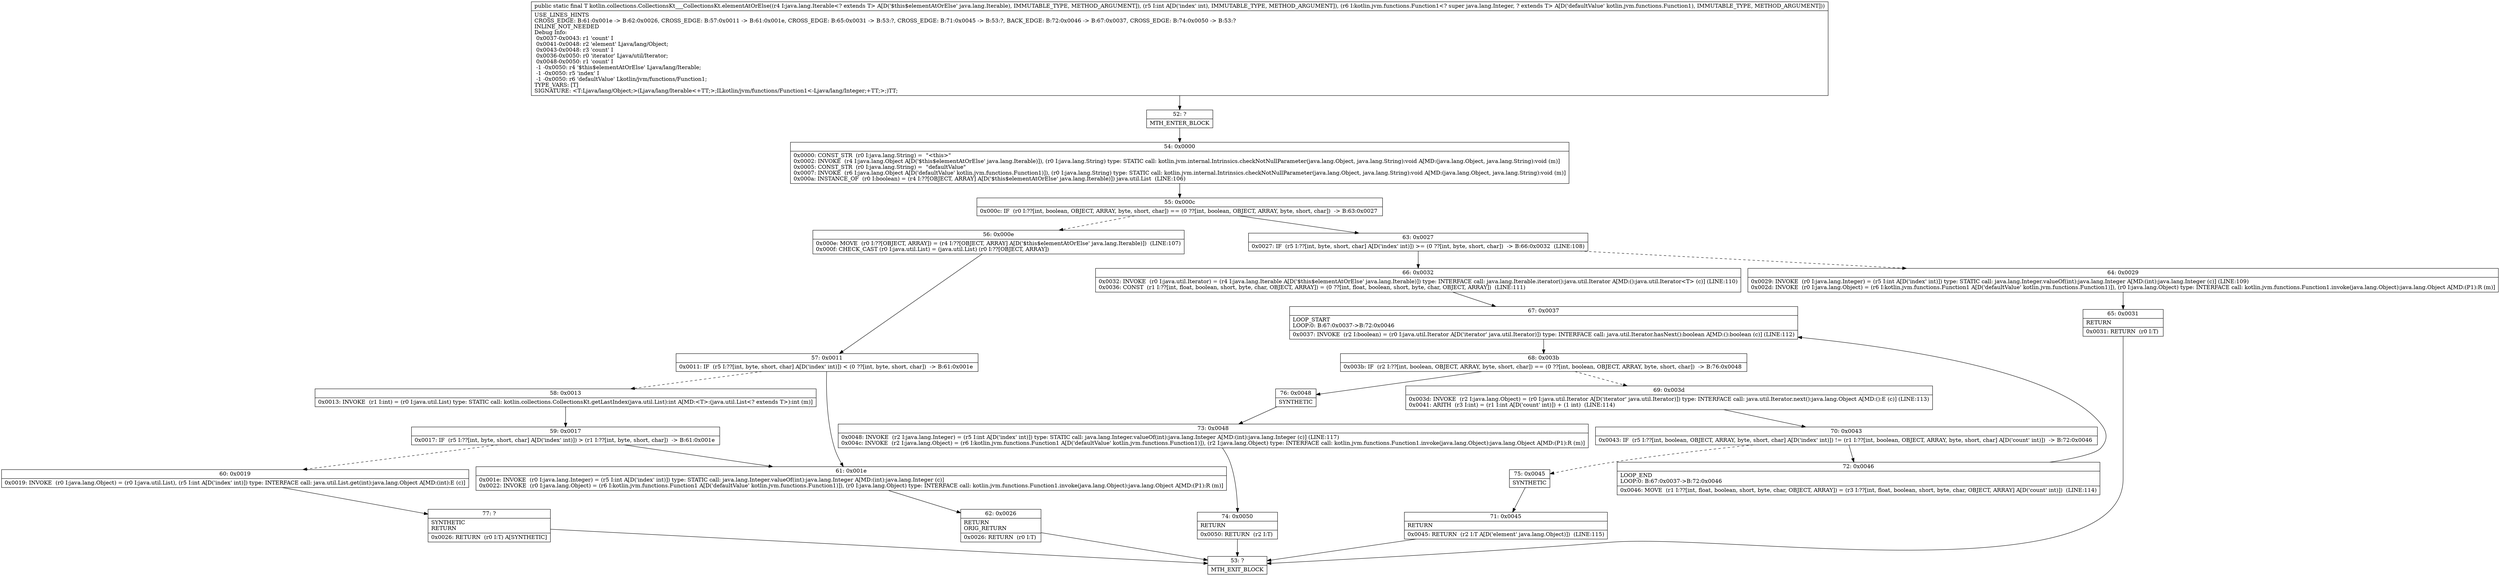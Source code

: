digraph "CFG forkotlin.collections.CollectionsKt___CollectionsKt.elementAtOrElse(Ljava\/lang\/Iterable;ILkotlin\/jvm\/functions\/Function1;)Ljava\/lang\/Object;" {
Node_52 [shape=record,label="{52\:\ ?|MTH_ENTER_BLOCK\l}"];
Node_54 [shape=record,label="{54\:\ 0x0000|0x0000: CONST_STR  (r0 I:java.lang.String) =  \"\<this\>\" \l0x0002: INVOKE  (r4 I:java.lang.Object A[D('$this$elementAtOrElse' java.lang.Iterable)]), (r0 I:java.lang.String) type: STATIC call: kotlin.jvm.internal.Intrinsics.checkNotNullParameter(java.lang.Object, java.lang.String):void A[MD:(java.lang.Object, java.lang.String):void (m)]\l0x0005: CONST_STR  (r0 I:java.lang.String) =  \"defaultValue\" \l0x0007: INVOKE  (r6 I:java.lang.Object A[D('defaultValue' kotlin.jvm.functions.Function1)]), (r0 I:java.lang.String) type: STATIC call: kotlin.jvm.internal.Intrinsics.checkNotNullParameter(java.lang.Object, java.lang.String):void A[MD:(java.lang.Object, java.lang.String):void (m)]\l0x000a: INSTANCE_OF  (r0 I:boolean) = (r4 I:??[OBJECT, ARRAY] A[D('$this$elementAtOrElse' java.lang.Iterable)]) java.util.List  (LINE:106)\l}"];
Node_55 [shape=record,label="{55\:\ 0x000c|0x000c: IF  (r0 I:??[int, boolean, OBJECT, ARRAY, byte, short, char]) == (0 ??[int, boolean, OBJECT, ARRAY, byte, short, char])  \-\> B:63:0x0027 \l}"];
Node_56 [shape=record,label="{56\:\ 0x000e|0x000e: MOVE  (r0 I:??[OBJECT, ARRAY]) = (r4 I:??[OBJECT, ARRAY] A[D('$this$elementAtOrElse' java.lang.Iterable)])  (LINE:107)\l0x000f: CHECK_CAST (r0 I:java.util.List) = (java.util.List) (r0 I:??[OBJECT, ARRAY]) \l}"];
Node_57 [shape=record,label="{57\:\ 0x0011|0x0011: IF  (r5 I:??[int, byte, short, char] A[D('index' int)]) \< (0 ??[int, byte, short, char])  \-\> B:61:0x001e \l}"];
Node_58 [shape=record,label="{58\:\ 0x0013|0x0013: INVOKE  (r1 I:int) = (r0 I:java.util.List) type: STATIC call: kotlin.collections.CollectionsKt.getLastIndex(java.util.List):int A[MD:\<T\>:(java.util.List\<? extends T\>):int (m)]\l}"];
Node_59 [shape=record,label="{59\:\ 0x0017|0x0017: IF  (r5 I:??[int, byte, short, char] A[D('index' int)]) \> (r1 I:??[int, byte, short, char])  \-\> B:61:0x001e \l}"];
Node_60 [shape=record,label="{60\:\ 0x0019|0x0019: INVOKE  (r0 I:java.lang.Object) = (r0 I:java.util.List), (r5 I:int A[D('index' int)]) type: INTERFACE call: java.util.List.get(int):java.lang.Object A[MD:(int):E (c)]\l}"];
Node_77 [shape=record,label="{77\:\ ?|SYNTHETIC\lRETURN\l|0x0026: RETURN  (r0 I:T) A[SYNTHETIC]\l}"];
Node_53 [shape=record,label="{53\:\ ?|MTH_EXIT_BLOCK\l}"];
Node_61 [shape=record,label="{61\:\ 0x001e|0x001e: INVOKE  (r0 I:java.lang.Integer) = (r5 I:int A[D('index' int)]) type: STATIC call: java.lang.Integer.valueOf(int):java.lang.Integer A[MD:(int):java.lang.Integer (c)]\l0x0022: INVOKE  (r0 I:java.lang.Object) = (r6 I:kotlin.jvm.functions.Function1 A[D('defaultValue' kotlin.jvm.functions.Function1)]), (r0 I:java.lang.Object) type: INTERFACE call: kotlin.jvm.functions.Function1.invoke(java.lang.Object):java.lang.Object A[MD:(P1):R (m)]\l}"];
Node_62 [shape=record,label="{62\:\ 0x0026|RETURN\lORIG_RETURN\l|0x0026: RETURN  (r0 I:T) \l}"];
Node_63 [shape=record,label="{63\:\ 0x0027|0x0027: IF  (r5 I:??[int, byte, short, char] A[D('index' int)]) \>= (0 ??[int, byte, short, char])  \-\> B:66:0x0032  (LINE:108)\l}"];
Node_64 [shape=record,label="{64\:\ 0x0029|0x0029: INVOKE  (r0 I:java.lang.Integer) = (r5 I:int A[D('index' int)]) type: STATIC call: java.lang.Integer.valueOf(int):java.lang.Integer A[MD:(int):java.lang.Integer (c)] (LINE:109)\l0x002d: INVOKE  (r0 I:java.lang.Object) = (r6 I:kotlin.jvm.functions.Function1 A[D('defaultValue' kotlin.jvm.functions.Function1)]), (r0 I:java.lang.Object) type: INTERFACE call: kotlin.jvm.functions.Function1.invoke(java.lang.Object):java.lang.Object A[MD:(P1):R (m)]\l}"];
Node_65 [shape=record,label="{65\:\ 0x0031|RETURN\l|0x0031: RETURN  (r0 I:T) \l}"];
Node_66 [shape=record,label="{66\:\ 0x0032|0x0032: INVOKE  (r0 I:java.util.Iterator) = (r4 I:java.lang.Iterable A[D('$this$elementAtOrElse' java.lang.Iterable)]) type: INTERFACE call: java.lang.Iterable.iterator():java.util.Iterator A[MD:():java.util.Iterator\<T\> (c)] (LINE:110)\l0x0036: CONST  (r1 I:??[int, float, boolean, short, byte, char, OBJECT, ARRAY]) = (0 ??[int, float, boolean, short, byte, char, OBJECT, ARRAY])  (LINE:111)\l}"];
Node_67 [shape=record,label="{67\:\ 0x0037|LOOP_START\lLOOP:0: B:67:0x0037\-\>B:72:0x0046\l|0x0037: INVOKE  (r2 I:boolean) = (r0 I:java.util.Iterator A[D('iterator' java.util.Iterator)]) type: INTERFACE call: java.util.Iterator.hasNext():boolean A[MD:():boolean (c)] (LINE:112)\l}"];
Node_68 [shape=record,label="{68\:\ 0x003b|0x003b: IF  (r2 I:??[int, boolean, OBJECT, ARRAY, byte, short, char]) == (0 ??[int, boolean, OBJECT, ARRAY, byte, short, char])  \-\> B:76:0x0048 \l}"];
Node_69 [shape=record,label="{69\:\ 0x003d|0x003d: INVOKE  (r2 I:java.lang.Object) = (r0 I:java.util.Iterator A[D('iterator' java.util.Iterator)]) type: INTERFACE call: java.util.Iterator.next():java.lang.Object A[MD:():E (c)] (LINE:113)\l0x0041: ARITH  (r3 I:int) = (r1 I:int A[D('count' int)]) + (1 int)  (LINE:114)\l}"];
Node_70 [shape=record,label="{70\:\ 0x0043|0x0043: IF  (r5 I:??[int, boolean, OBJECT, ARRAY, byte, short, char] A[D('index' int)]) != (r1 I:??[int, boolean, OBJECT, ARRAY, byte, short, char] A[D('count' int)])  \-\> B:72:0x0046 \l}"];
Node_72 [shape=record,label="{72\:\ 0x0046|LOOP_END\lLOOP:0: B:67:0x0037\-\>B:72:0x0046\l|0x0046: MOVE  (r1 I:??[int, float, boolean, short, byte, char, OBJECT, ARRAY]) = (r3 I:??[int, float, boolean, short, byte, char, OBJECT, ARRAY] A[D('count' int)])  (LINE:114)\l}"];
Node_75 [shape=record,label="{75\:\ 0x0045|SYNTHETIC\l}"];
Node_71 [shape=record,label="{71\:\ 0x0045|RETURN\l|0x0045: RETURN  (r2 I:T A[D('element' java.lang.Object)])  (LINE:115)\l}"];
Node_76 [shape=record,label="{76\:\ 0x0048|SYNTHETIC\l}"];
Node_73 [shape=record,label="{73\:\ 0x0048|0x0048: INVOKE  (r2 I:java.lang.Integer) = (r5 I:int A[D('index' int)]) type: STATIC call: java.lang.Integer.valueOf(int):java.lang.Integer A[MD:(int):java.lang.Integer (c)] (LINE:117)\l0x004c: INVOKE  (r2 I:java.lang.Object) = (r6 I:kotlin.jvm.functions.Function1 A[D('defaultValue' kotlin.jvm.functions.Function1)]), (r2 I:java.lang.Object) type: INTERFACE call: kotlin.jvm.functions.Function1.invoke(java.lang.Object):java.lang.Object A[MD:(P1):R (m)]\l}"];
Node_74 [shape=record,label="{74\:\ 0x0050|RETURN\l|0x0050: RETURN  (r2 I:T) \l}"];
MethodNode[shape=record,label="{public static final T kotlin.collections.CollectionsKt___CollectionsKt.elementAtOrElse((r4 I:java.lang.Iterable\<? extends T\> A[D('$this$elementAtOrElse' java.lang.Iterable), IMMUTABLE_TYPE, METHOD_ARGUMENT]), (r5 I:int A[D('index' int), IMMUTABLE_TYPE, METHOD_ARGUMENT]), (r6 I:kotlin.jvm.functions.Function1\<? super java.lang.Integer, ? extends T\> A[D('defaultValue' kotlin.jvm.functions.Function1), IMMUTABLE_TYPE, METHOD_ARGUMENT]))  | USE_LINES_HINTS\lCROSS_EDGE: B:61:0x001e \-\> B:62:0x0026, CROSS_EDGE: B:57:0x0011 \-\> B:61:0x001e, CROSS_EDGE: B:65:0x0031 \-\> B:53:?, CROSS_EDGE: B:71:0x0045 \-\> B:53:?, BACK_EDGE: B:72:0x0046 \-\> B:67:0x0037, CROSS_EDGE: B:74:0x0050 \-\> B:53:?\lINLINE_NOT_NEEDED\lDebug Info:\l  0x0037\-0x0043: r1 'count' I\l  0x0041\-0x0048: r2 'element' Ljava\/lang\/Object;\l  0x0043\-0x0048: r3 'count' I\l  0x0036\-0x0050: r0 'iterator' Ljava\/util\/Iterator;\l  0x0048\-0x0050: r1 'count' I\l  \-1 \-0x0050: r4 '$this$elementAtOrElse' Ljava\/lang\/Iterable;\l  \-1 \-0x0050: r5 'index' I\l  \-1 \-0x0050: r6 'defaultValue' Lkotlin\/jvm\/functions\/Function1;\lTYPE_VARS: [T]\lSIGNATURE: \<T:Ljava\/lang\/Object;\>(Ljava\/lang\/Iterable\<+TT;\>;ILkotlin\/jvm\/functions\/Function1\<\-Ljava\/lang\/Integer;+TT;\>;)TT;\l}"];
MethodNode -> Node_52;Node_52 -> Node_54;
Node_54 -> Node_55;
Node_55 -> Node_56[style=dashed];
Node_55 -> Node_63;
Node_56 -> Node_57;
Node_57 -> Node_58[style=dashed];
Node_57 -> Node_61;
Node_58 -> Node_59;
Node_59 -> Node_60[style=dashed];
Node_59 -> Node_61;
Node_60 -> Node_77;
Node_77 -> Node_53;
Node_61 -> Node_62;
Node_62 -> Node_53;
Node_63 -> Node_64[style=dashed];
Node_63 -> Node_66;
Node_64 -> Node_65;
Node_65 -> Node_53;
Node_66 -> Node_67;
Node_67 -> Node_68;
Node_68 -> Node_69[style=dashed];
Node_68 -> Node_76;
Node_69 -> Node_70;
Node_70 -> Node_72;
Node_70 -> Node_75[style=dashed];
Node_72 -> Node_67;
Node_75 -> Node_71;
Node_71 -> Node_53;
Node_76 -> Node_73;
Node_73 -> Node_74;
Node_74 -> Node_53;
}

